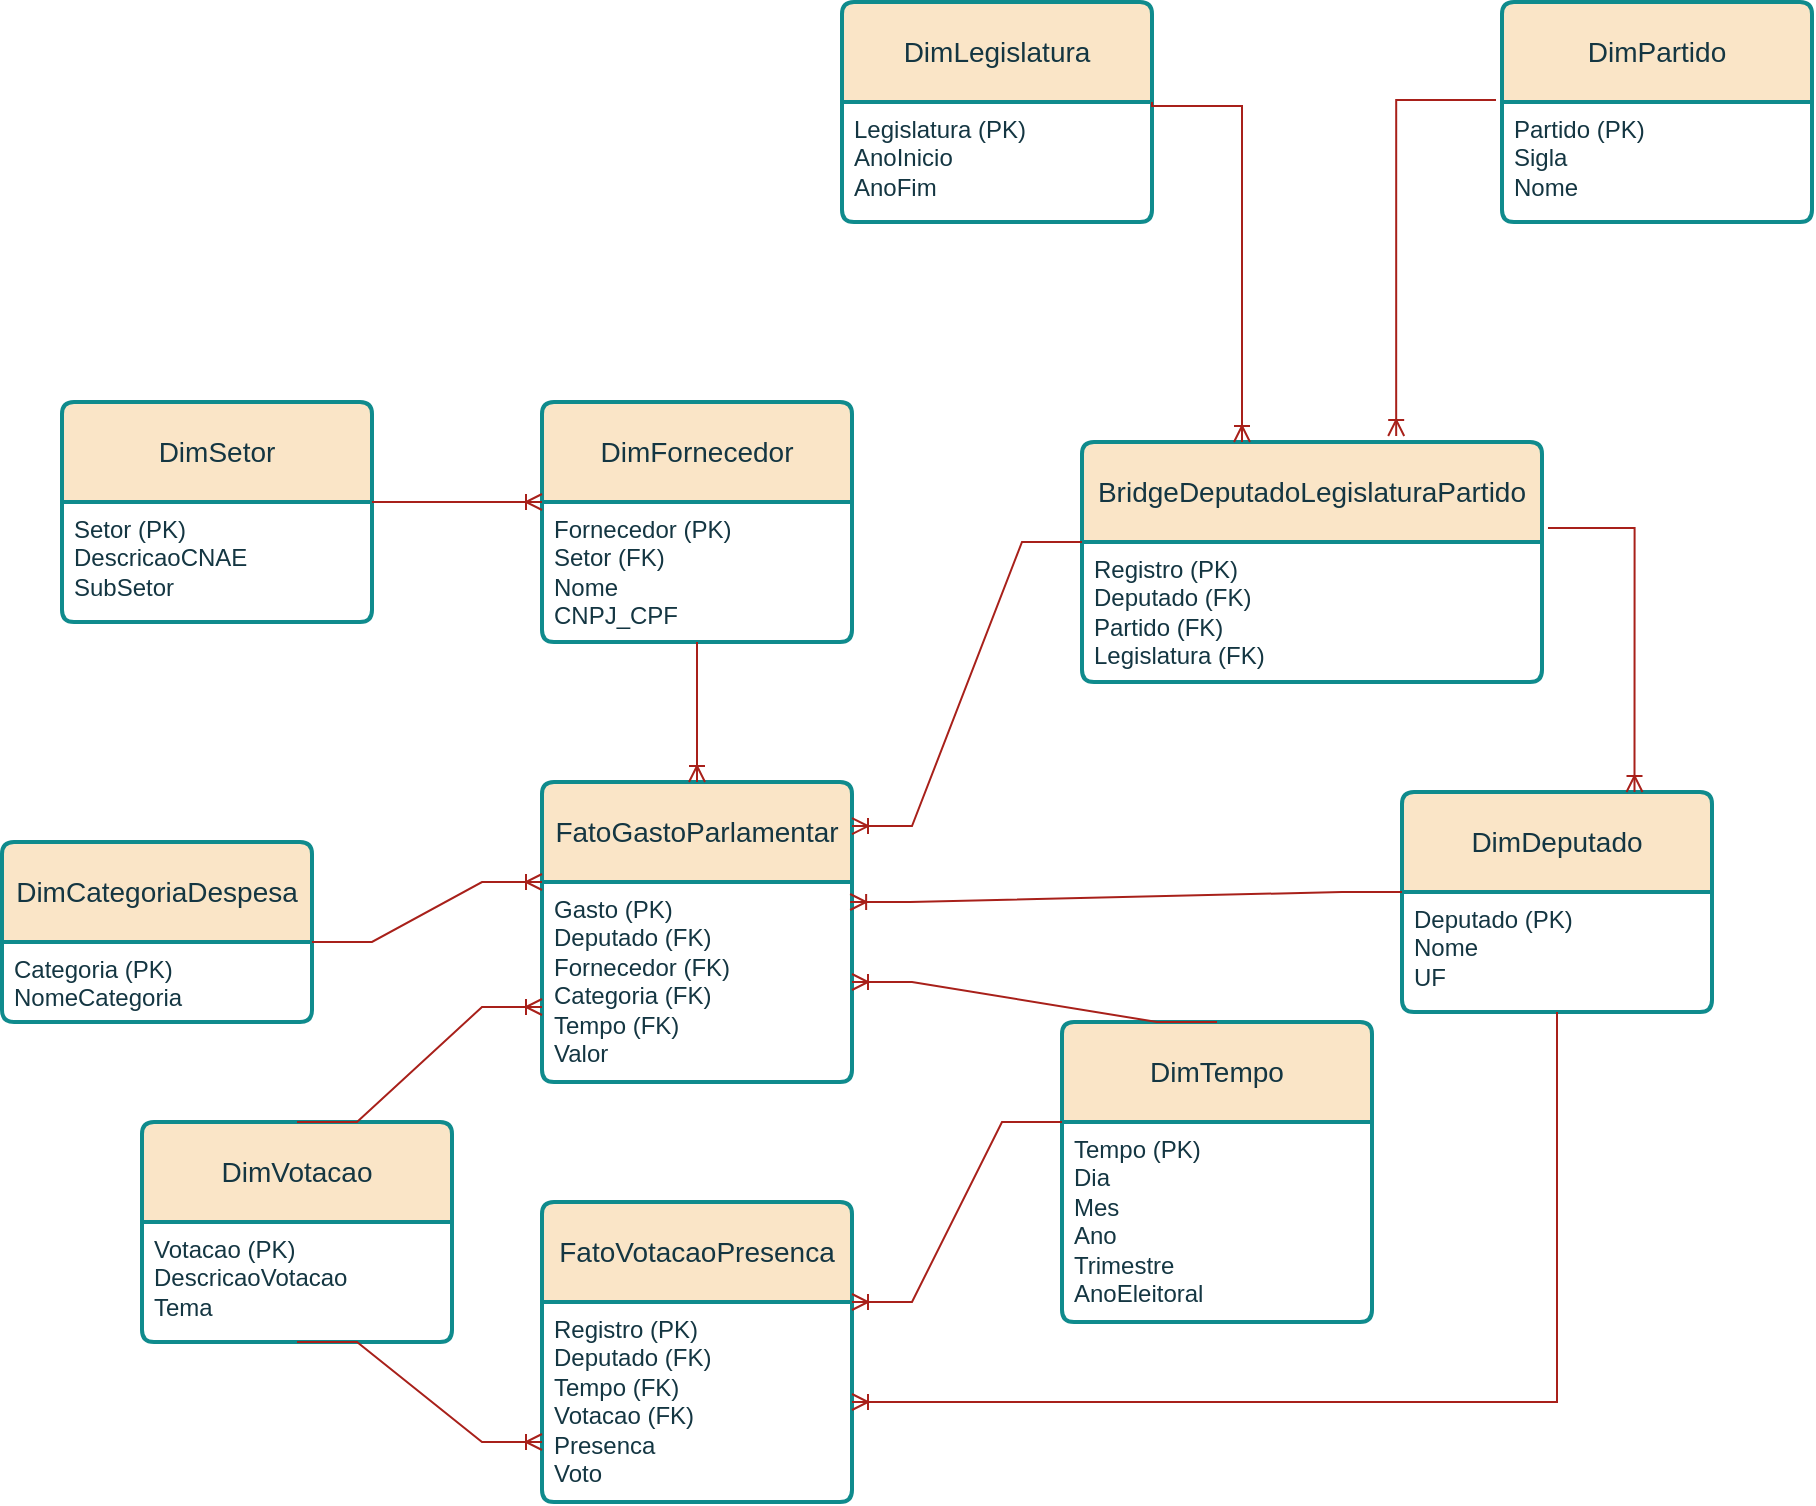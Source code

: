 <mxfile version="28.0.6">
  <diagram name="Página-1" id="j73hZuTLXUR3FBSmfRx7">
    <mxGraphModel dx="1659" dy="971" grid="1" gridSize="10" guides="1" tooltips="1" connect="1" arrows="1" fold="1" page="1" pageScale="1" pageWidth="850" pageHeight="1100" math="0" shadow="0">
      <root>
        <mxCell id="0" />
        <mxCell id="1" parent="0" />
        <mxCell id="ro1BlrJvYzHVakCWVsMG-19" value="FatoGastoParlamentar" style="swimlane;childLayout=stackLayout;horizontal=1;startSize=50;horizontalStack=0;rounded=1;fontSize=14;fontStyle=0;strokeWidth=2;resizeParent=0;resizeLast=1;shadow=0;dashed=0;align=center;arcSize=4;whiteSpace=wrap;html=1;labelBackgroundColor=none;fillColor=#FAE5C7;strokeColor=#0F8B8D;fontColor=#143642;" vertex="1" parent="1">
          <mxGeometry x="1080" y="490" width="155" height="150" as="geometry" />
        </mxCell>
        <mxCell id="ro1BlrJvYzHVakCWVsMG-20" value="Gasto (PK)&lt;div&gt;Deputado (FK)&lt;br&gt;Fornecedor (FK)&lt;/div&gt;&lt;div&gt;Categoria (FK)&lt;/div&gt;&lt;div&gt;Tempo (FK)&lt;/div&gt;&lt;div&gt;Valor&lt;/div&gt;" style="align=left;strokeColor=none;fillColor=none;spacingLeft=4;spacingRight=4;fontSize=12;verticalAlign=top;resizable=0;rotatable=0;part=1;html=1;whiteSpace=wrap;labelBackgroundColor=none;fontColor=#143642;" vertex="1" parent="ro1BlrJvYzHVakCWVsMG-19">
          <mxGeometry y="50" width="155" height="100" as="geometry" />
        </mxCell>
        <mxCell id="ro1BlrJvYzHVakCWVsMG-21" value="FatoVotacaoPresenca" style="swimlane;childLayout=stackLayout;horizontal=1;startSize=50;horizontalStack=0;rounded=1;fontSize=14;fontStyle=0;strokeWidth=2;resizeParent=0;resizeLast=1;shadow=0;dashed=0;align=center;arcSize=4;whiteSpace=wrap;html=1;labelBackgroundColor=none;fillColor=#FAE5C7;strokeColor=#0F8B8D;fontColor=#143642;" vertex="1" parent="1">
          <mxGeometry x="1080" y="700" width="155" height="150" as="geometry" />
        </mxCell>
        <mxCell id="ro1BlrJvYzHVakCWVsMG-22" value="Registro (PK)&lt;div&gt;Deputado (FK)&lt;/div&gt;&lt;div&gt;Tempo (FK)&lt;/div&gt;&lt;div&gt;Votacao (FK)&lt;/div&gt;&lt;div&gt;Presenca&lt;/div&gt;&lt;div&gt;Voto&lt;/div&gt;" style="align=left;strokeColor=none;fillColor=none;spacingLeft=4;spacingRight=4;fontSize=12;verticalAlign=top;resizable=0;rotatable=0;part=1;html=1;whiteSpace=wrap;labelBackgroundColor=none;fontColor=#143642;" vertex="1" parent="ro1BlrJvYzHVakCWVsMG-21">
          <mxGeometry y="50" width="155" height="100" as="geometry" />
        </mxCell>
        <mxCell id="ro1BlrJvYzHVakCWVsMG-23" value="BridgeDeputadoLegislaturaPartido" style="swimlane;childLayout=stackLayout;horizontal=1;startSize=50;horizontalStack=0;rounded=1;fontSize=14;fontStyle=0;strokeWidth=2;resizeParent=0;resizeLast=1;shadow=0;dashed=0;align=center;arcSize=4;whiteSpace=wrap;html=1;labelBackgroundColor=none;fillColor=#FAE5C7;strokeColor=#0F8B8D;fontColor=#143642;" vertex="1" parent="1">
          <mxGeometry x="1350" y="320" width="230" height="120" as="geometry" />
        </mxCell>
        <mxCell id="ro1BlrJvYzHVakCWVsMG-24" value="Registro (PK)&lt;div&gt;Deputado (FK)&lt;/div&gt;&lt;div&gt;Partido (FK)&lt;/div&gt;&lt;div&gt;Legislatura (FK)&lt;/div&gt;" style="align=left;strokeColor=none;fillColor=none;spacingLeft=4;spacingRight=4;fontSize=12;verticalAlign=top;resizable=0;rotatable=0;part=1;html=1;whiteSpace=wrap;labelBackgroundColor=none;fontColor=#143642;" vertex="1" parent="ro1BlrJvYzHVakCWVsMG-23">
          <mxGeometry y="50" width="230" height="70" as="geometry" />
        </mxCell>
        <mxCell id="ro1BlrJvYzHVakCWVsMG-29" value="DimTempo" style="swimlane;childLayout=stackLayout;horizontal=1;startSize=50;horizontalStack=0;rounded=1;fontSize=14;fontStyle=0;strokeWidth=2;resizeParent=0;resizeLast=1;shadow=0;dashed=0;align=center;arcSize=4;whiteSpace=wrap;html=1;labelBackgroundColor=none;fillColor=#FAE5C7;strokeColor=#0F8B8D;fontColor=#143642;" vertex="1" parent="1">
          <mxGeometry x="1340" y="610" width="155" height="150" as="geometry" />
        </mxCell>
        <mxCell id="ro1BlrJvYzHVakCWVsMG-30" value="Tempo (PK)&lt;div&gt;Dia&lt;/div&gt;&lt;div&gt;Mes&lt;/div&gt;&lt;div&gt;Ano&lt;/div&gt;&lt;div&gt;Trimestre&lt;/div&gt;&lt;div&gt;AnoEleitoral&lt;/div&gt;" style="align=left;strokeColor=none;fillColor=none;spacingLeft=4;spacingRight=4;fontSize=12;verticalAlign=top;resizable=0;rotatable=0;part=1;html=1;whiteSpace=wrap;labelBackgroundColor=none;fontColor=#143642;" vertex="1" parent="ro1BlrJvYzHVakCWVsMG-29">
          <mxGeometry y="50" width="155" height="100" as="geometry" />
        </mxCell>
        <mxCell id="ro1BlrJvYzHVakCWVsMG-31" value="DimFornecedor" style="swimlane;childLayout=stackLayout;horizontal=1;startSize=50;horizontalStack=0;rounded=1;fontSize=14;fontStyle=0;strokeWidth=2;resizeParent=0;resizeLast=1;shadow=0;dashed=0;align=center;arcSize=4;whiteSpace=wrap;html=1;labelBackgroundColor=none;fillColor=#FAE5C7;strokeColor=#0F8B8D;fontColor=#143642;" vertex="1" parent="1">
          <mxGeometry x="1080" y="300" width="155" height="120" as="geometry" />
        </mxCell>
        <mxCell id="ro1BlrJvYzHVakCWVsMG-32" value="Fornecedor (PK)&lt;div&gt;Setor (FK)&lt;br&gt;&lt;div&gt;Nome&lt;/div&gt;&lt;div&gt;CNPJ_CPF&lt;/div&gt;&lt;div&gt;&lt;br&gt;&lt;/div&gt;&lt;/div&gt;" style="align=left;strokeColor=none;fillColor=none;spacingLeft=4;spacingRight=4;fontSize=12;verticalAlign=top;resizable=0;rotatable=0;part=1;html=1;whiteSpace=wrap;labelBackgroundColor=none;fontColor=#143642;" vertex="1" parent="ro1BlrJvYzHVakCWVsMG-31">
          <mxGeometry y="50" width="155" height="70" as="geometry" />
        </mxCell>
        <mxCell id="ro1BlrJvYzHVakCWVsMG-37" value="DimSetor" style="swimlane;childLayout=stackLayout;horizontal=1;startSize=50;horizontalStack=0;rounded=1;fontSize=14;fontStyle=0;strokeWidth=2;resizeParent=0;resizeLast=1;shadow=0;dashed=0;align=center;arcSize=4;whiteSpace=wrap;html=1;labelBackgroundColor=none;fillColor=#FAE5C7;strokeColor=#0F8B8D;fontColor=#143642;" vertex="1" parent="1">
          <mxGeometry x="840" y="300" width="155" height="110" as="geometry" />
        </mxCell>
        <mxCell id="ro1BlrJvYzHVakCWVsMG-38" value="&lt;div&gt;&lt;div&gt;Setor (PK)&lt;/div&gt;&lt;/div&gt;&lt;div&gt;DescricaoCNAE&lt;/div&gt;&lt;div&gt;SubSetor&lt;/div&gt;&lt;div&gt;&lt;br&gt;&lt;/div&gt;" style="align=left;strokeColor=none;fillColor=none;spacingLeft=4;spacingRight=4;fontSize=12;verticalAlign=top;resizable=0;rotatable=0;part=1;html=1;whiteSpace=wrap;labelBackgroundColor=none;fontColor=#143642;" vertex="1" parent="ro1BlrJvYzHVakCWVsMG-37">
          <mxGeometry y="50" width="155" height="60" as="geometry" />
        </mxCell>
        <mxCell id="ro1BlrJvYzHVakCWVsMG-39" value="DimCategoriaDespesa" style="swimlane;childLayout=stackLayout;horizontal=1;startSize=50;horizontalStack=0;rounded=1;fontSize=14;fontStyle=0;strokeWidth=2;resizeParent=0;resizeLast=1;shadow=0;dashed=0;align=center;arcSize=4;whiteSpace=wrap;html=1;labelBackgroundColor=none;fillColor=#FAE5C7;strokeColor=#0F8B8D;fontColor=#143642;" vertex="1" parent="1">
          <mxGeometry x="810" y="520" width="155" height="90" as="geometry" />
        </mxCell>
        <mxCell id="ro1BlrJvYzHVakCWVsMG-40" value="&lt;div&gt;&lt;div&gt;Categoria (PK)&lt;/div&gt;&lt;/div&gt;&lt;div&gt;NomeCategoria&lt;/div&gt;" style="align=left;strokeColor=none;fillColor=none;spacingLeft=4;spacingRight=4;fontSize=12;verticalAlign=top;resizable=0;rotatable=0;part=1;html=1;whiteSpace=wrap;labelBackgroundColor=none;fontColor=#143642;" vertex="1" parent="ro1BlrJvYzHVakCWVsMG-39">
          <mxGeometry y="50" width="155" height="40" as="geometry" />
        </mxCell>
        <mxCell id="ro1BlrJvYzHVakCWVsMG-41" value="DimDeputado" style="swimlane;childLayout=stackLayout;horizontal=1;startSize=50;horizontalStack=0;rounded=1;fontSize=14;fontStyle=0;strokeWidth=2;resizeParent=0;resizeLast=1;shadow=0;dashed=0;align=center;arcSize=4;whiteSpace=wrap;html=1;labelBackgroundColor=none;fillColor=#FAE5C7;strokeColor=#0F8B8D;fontColor=#143642;" vertex="1" parent="1">
          <mxGeometry x="1510" y="495" width="155" height="110" as="geometry" />
        </mxCell>
        <mxCell id="ro1BlrJvYzHVakCWVsMG-42" value="Deputado (PK)&lt;div&gt;Nome&lt;/div&gt;&lt;div&gt;UF&lt;/div&gt;" style="align=left;strokeColor=none;fillColor=none;spacingLeft=4;spacingRight=4;fontSize=12;verticalAlign=top;resizable=0;rotatable=0;part=1;html=1;whiteSpace=wrap;labelBackgroundColor=none;fontColor=#143642;" vertex="1" parent="ro1BlrJvYzHVakCWVsMG-41">
          <mxGeometry y="50" width="155" height="60" as="geometry" />
        </mxCell>
        <mxCell id="ro1BlrJvYzHVakCWVsMG-43" value="DimPartido" style="swimlane;childLayout=stackLayout;horizontal=1;startSize=50;horizontalStack=0;rounded=1;fontSize=14;fontStyle=0;strokeWidth=2;resizeParent=0;resizeLast=1;shadow=0;dashed=0;align=center;arcSize=4;whiteSpace=wrap;html=1;labelBackgroundColor=none;fillColor=#FAE5C7;strokeColor=#0F8B8D;fontColor=#143642;" vertex="1" parent="1">
          <mxGeometry x="1560" y="100" width="155" height="110" as="geometry" />
        </mxCell>
        <mxCell id="ro1BlrJvYzHVakCWVsMG-44" value="Partido (PK)&lt;div&gt;Sigla&lt;/div&gt;&lt;div&gt;Nome&lt;/div&gt;" style="align=left;strokeColor=none;fillColor=none;spacingLeft=4;spacingRight=4;fontSize=12;verticalAlign=top;resizable=0;rotatable=0;part=1;html=1;whiteSpace=wrap;labelBackgroundColor=none;fontColor=#143642;" vertex="1" parent="ro1BlrJvYzHVakCWVsMG-43">
          <mxGeometry y="50" width="155" height="60" as="geometry" />
        </mxCell>
        <mxCell id="ro1BlrJvYzHVakCWVsMG-46" value="DimLegislatura" style="swimlane;childLayout=stackLayout;horizontal=1;startSize=50;horizontalStack=0;rounded=1;fontSize=14;fontStyle=0;strokeWidth=2;resizeParent=0;resizeLast=1;shadow=0;dashed=0;align=center;arcSize=4;whiteSpace=wrap;html=1;labelBackgroundColor=none;fillColor=#FAE5C7;strokeColor=#0F8B8D;fontColor=#143642;" vertex="1" parent="1">
          <mxGeometry x="1230" y="100" width="155" height="110" as="geometry" />
        </mxCell>
        <mxCell id="ro1BlrJvYzHVakCWVsMG-47" value="Legislatura (PK)&lt;div&gt;AnoInicio&lt;/div&gt;&lt;div&gt;AnoFim&lt;/div&gt;" style="align=left;strokeColor=none;fillColor=none;spacingLeft=4;spacingRight=4;fontSize=12;verticalAlign=top;resizable=0;rotatable=0;part=1;html=1;whiteSpace=wrap;labelBackgroundColor=none;fontColor=#143642;" vertex="1" parent="ro1BlrJvYzHVakCWVsMG-46">
          <mxGeometry y="50" width="155" height="60" as="geometry" />
        </mxCell>
        <mxCell id="ro1BlrJvYzHVakCWVsMG-48" value="DimVotacao" style="swimlane;childLayout=stackLayout;horizontal=1;startSize=50;horizontalStack=0;rounded=1;fontSize=14;fontStyle=0;strokeWidth=2;resizeParent=0;resizeLast=1;shadow=0;dashed=0;align=center;arcSize=4;whiteSpace=wrap;html=1;labelBackgroundColor=none;fillColor=#FAE5C7;strokeColor=#0F8B8D;fontColor=#143642;" vertex="1" parent="1">
          <mxGeometry x="880" y="660" width="155" height="110" as="geometry" />
        </mxCell>
        <mxCell id="ro1BlrJvYzHVakCWVsMG-49" value="Votacao (PK)&lt;div&gt;DescricaoVotacao&lt;/div&gt;&lt;div&gt;Tema&lt;/div&gt;" style="align=left;strokeColor=none;fillColor=none;spacingLeft=4;spacingRight=4;fontSize=12;verticalAlign=top;resizable=0;rotatable=0;part=1;html=1;whiteSpace=wrap;labelBackgroundColor=none;fontColor=#143642;" vertex="1" parent="ro1BlrJvYzHVakCWVsMG-48">
          <mxGeometry y="50" width="155" height="60" as="geometry" />
        </mxCell>
        <mxCell id="ro1BlrJvYzHVakCWVsMG-52" value="" style="edgeStyle=entityRelationEdgeStyle;fontSize=12;html=1;endArrow=ERoneToMany;rounded=0;exitX=0;exitY=0;exitDx=0;exitDy=0;entryX=0.994;entryY=0.1;entryDx=0;entryDy=0;labelBackgroundColor=none;strokeColor=#A8201A;fontColor=default;entryPerimeter=0;" edge="1" parent="1" source="ro1BlrJvYzHVakCWVsMG-42" target="ro1BlrJvYzHVakCWVsMG-20">
          <mxGeometry width="100" height="100" relative="1" as="geometry">
            <mxPoint x="1320" y="470" as="sourcePoint" />
            <mxPoint x="1420" y="370" as="targetPoint" />
          </mxGeometry>
        </mxCell>
        <mxCell id="ro1BlrJvYzHVakCWVsMG-53" value="" style="fontSize=12;html=1;endArrow=ERoneToMany;rounded=0;horizontal=1;labelPosition=center;verticalLabelPosition=middle;align=center;verticalAlign=middle;entryX=0.5;entryY=0;entryDx=0;entryDy=0;exitX=0.5;exitY=1;exitDx=0;exitDy=0;labelBackgroundColor=none;strokeColor=#A8201A;fontColor=default;" edge="1" parent="1" source="ro1BlrJvYzHVakCWVsMG-32" target="ro1BlrJvYzHVakCWVsMG-19">
          <mxGeometry width="100" height="100" relative="1" as="geometry">
            <mxPoint x="1380" y="270" as="sourcePoint" />
            <mxPoint x="1380" y="440" as="targetPoint" />
            <Array as="points" />
          </mxGeometry>
        </mxCell>
        <mxCell id="ro1BlrJvYzHVakCWVsMG-59" value="" style="edgeStyle=entityRelationEdgeStyle;fontSize=12;html=1;endArrow=ERoneToMany;rounded=0;entryX=0;entryY=0;entryDx=0;entryDy=0;exitX=1;exitY=0;exitDx=0;exitDy=0;labelBackgroundColor=none;strokeColor=#A8201A;fontColor=default;" edge="1" parent="1" source="ro1BlrJvYzHVakCWVsMG-40" target="ro1BlrJvYzHVakCWVsMG-20">
          <mxGeometry width="100" height="100" relative="1" as="geometry">
            <mxPoint x="877.5" y="455" as="sourcePoint" />
            <mxPoint x="1050" y="455" as="targetPoint" />
            <Array as="points">
              <mxPoint x="970" y="390" />
              <mxPoint x="960" y="480" />
              <mxPoint x="950" y="500" />
            </Array>
          </mxGeometry>
        </mxCell>
        <mxCell id="ro1BlrJvYzHVakCWVsMG-63" value="" style="edgeStyle=entityRelationEdgeStyle;fontSize=12;html=1;endArrow=ERoneToMany;rounded=0;entryX=1;entryY=0.147;entryDx=0;entryDy=0;exitX=0;exitY=0;exitDx=0;exitDy=0;entryPerimeter=0;labelBackgroundColor=none;strokeColor=#A8201A;fontColor=default;" edge="1" parent="1" source="ro1BlrJvYzHVakCWVsMG-24" target="ro1BlrJvYzHVakCWVsMG-19">
          <mxGeometry width="100" height="100" relative="1" as="geometry">
            <mxPoint x="1020" y="730" as="sourcePoint" />
            <mxPoint x="1086.96" y="600" as="targetPoint" />
            <Array as="points">
              <mxPoint x="1040" y="789" />
              <mxPoint x="896.96" y="635" />
              <mxPoint x="1026.96" y="675" />
              <mxPoint x="906.96" y="605" />
              <mxPoint x="946.96" y="625" />
              <mxPoint x="1526.96" y="615" />
            </Array>
          </mxGeometry>
        </mxCell>
        <mxCell id="ro1BlrJvYzHVakCWVsMG-67" value="" style="edgeStyle=entityRelationEdgeStyle;fontSize=12;html=1;endArrow=ERoneToMany;rounded=0;entryX=0;entryY=0.75;entryDx=0;entryDy=0;labelBackgroundColor=none;strokeColor=#A8201A;fontColor=default;exitX=0.5;exitY=0;exitDx=0;exitDy=0;" edge="1" parent="1" source="ro1BlrJvYzHVakCWVsMG-48" target="ro1BlrJvYzHVakCWVsMG-19">
          <mxGeometry width="100" height="100" relative="1" as="geometry">
            <mxPoint x="898" y="700" as="sourcePoint" />
            <mxPoint x="1050" y="930" as="targetPoint" />
            <Array as="points">
              <mxPoint x="898" y="670" />
              <mxPoint x="890" y="620" />
            </Array>
          </mxGeometry>
        </mxCell>
        <mxCell id="ro1BlrJvYzHVakCWVsMG-69" value="" style="edgeStyle=entityRelationEdgeStyle;fontSize=12;html=1;endArrow=none;rounded=0;labelBackgroundColor=none;strokeColor=#A8201A;fontColor=default;startArrow=ERoneToMany;startFill=0;endFill=0;entryX=0.5;entryY=0;entryDx=0;entryDy=0;exitX=1;exitY=0.5;exitDx=0;exitDy=0;" edge="1" parent="1" source="ro1BlrJvYzHVakCWVsMG-20" target="ro1BlrJvYzHVakCWVsMG-29">
          <mxGeometry width="100" height="100" relative="1" as="geometry">
            <mxPoint x="1240" y="580" as="sourcePoint" />
            <mxPoint x="1520" y="620" as="targetPoint" />
          </mxGeometry>
        </mxCell>
        <mxCell id="ro1BlrJvYzHVakCWVsMG-70" value="" style="edgeStyle=entityRelationEdgeStyle;fontSize=12;html=1;endArrow=ERoneToMany;rounded=0;strokeColor=#A8201A;fontColor=#143642;fillColor=#FAE5C7;exitX=0.5;exitY=1;exitDx=0;exitDy=0;" edge="1" parent="1" source="ro1BlrJvYzHVakCWVsMG-49">
          <mxGeometry width="100" height="100" relative="1" as="geometry">
            <mxPoint x="980" y="920" as="sourcePoint" />
            <mxPoint x="1080" y="820" as="targetPoint" />
          </mxGeometry>
        </mxCell>
        <mxCell id="ro1BlrJvYzHVakCWVsMG-71" value="" style="edgeStyle=entityRelationEdgeStyle;fontSize=12;html=1;endArrow=none;rounded=0;strokeColor=#A8201A;fontColor=#143642;fillColor=#FAE5C7;startArrow=ERoneToMany;startFill=0;endFill=0;exitX=1;exitY=0;exitDx=0;exitDy=0;entryX=0;entryY=0;entryDx=0;entryDy=0;" edge="1" parent="1" source="ro1BlrJvYzHVakCWVsMG-22" target="ro1BlrJvYzHVakCWVsMG-30">
          <mxGeometry width="100" height="100" relative="1" as="geometry">
            <mxPoint x="1250" y="960" as="sourcePoint" />
            <mxPoint x="1350" y="860" as="targetPoint" />
          </mxGeometry>
        </mxCell>
        <mxCell id="ro1BlrJvYzHVakCWVsMG-72" value="" style="edgeStyle=orthogonalEdgeStyle;fontSize=12;html=1;endArrow=none;rounded=0;strokeColor=#A8201A;fontColor=#143642;fillColor=#FAE5C7;startArrow=ERoneToMany;startFill=0;endFill=0;exitX=1;exitY=0.5;exitDx=0;exitDy=0;entryX=0.5;entryY=1;entryDx=0;entryDy=0;jumpStyle=none;jumpSize=6;" edge="1" parent="1" source="ro1BlrJvYzHVakCWVsMG-22" target="ro1BlrJvYzHVakCWVsMG-42">
          <mxGeometry width="100" height="100" relative="1" as="geometry">
            <mxPoint x="1280" y="839.5" as="sourcePoint" />
            <mxPoint x="1607.5" y="654.5" as="targetPoint" />
          </mxGeometry>
        </mxCell>
        <mxCell id="ro1BlrJvYzHVakCWVsMG-73" value="" style="edgeStyle=orthogonalEdgeStyle;fontSize=12;html=1;endArrow=ERoneToMany;rounded=0;strokeColor=#A8201A;fontColor=#143642;fillColor=#FAE5C7;exitX=1.013;exitY=0.358;exitDx=0;exitDy=0;exitPerimeter=0;entryX=0.75;entryY=0;entryDx=0;entryDy=0;" edge="1" parent="1" source="ro1BlrJvYzHVakCWVsMG-23" target="ro1BlrJvYzHVakCWVsMG-41">
          <mxGeometry width="100" height="100" relative="1" as="geometry">
            <mxPoint x="1690" y="440" as="sourcePoint" />
            <mxPoint x="1690" y="450" as="targetPoint" />
            <Array as="points">
              <mxPoint x="1626" y="363" />
            </Array>
          </mxGeometry>
        </mxCell>
        <mxCell id="ro1BlrJvYzHVakCWVsMG-74" value="" style="edgeStyle=orthogonalEdgeStyle;fontSize=12;html=1;endArrow=none;rounded=0;strokeColor=#A8201A;fontColor=#143642;fillColor=#FAE5C7;exitX=0.683;exitY=-0.025;exitDx=0;exitDy=0;exitPerimeter=0;startArrow=ERoneToMany;startFill=0;endFill=0;" edge="1" parent="1" source="ro1BlrJvYzHVakCWVsMG-23">
          <mxGeometry width="100" height="100" relative="1" as="geometry">
            <mxPoint x="1510" y="260" as="sourcePoint" />
            <mxPoint x="1557" y="149" as="targetPoint" />
            <Array as="points">
              <mxPoint x="1507" y="149" />
            </Array>
          </mxGeometry>
        </mxCell>
        <mxCell id="ro1BlrJvYzHVakCWVsMG-75" value="" style="edgeStyle=orthogonalEdgeStyle;fontSize=12;html=1;endArrow=none;rounded=0;strokeColor=#A8201A;fontColor=#143642;fillColor=#FAE5C7;exitX=0.683;exitY=-0.025;exitDx=0;exitDy=0;exitPerimeter=0;startArrow=ERoneToMany;startFill=0;endFill=0;entryX=1;entryY=0;entryDx=0;entryDy=0;" edge="1" parent="1" target="ro1BlrJvYzHVakCWVsMG-47">
          <mxGeometry width="100" height="100" relative="1" as="geometry">
            <mxPoint x="1430" y="320" as="sourcePoint" />
            <mxPoint x="1480" y="152" as="targetPoint" />
            <Array as="points">
              <mxPoint x="1430" y="152" />
              <mxPoint x="1385" y="152" />
            </Array>
          </mxGeometry>
        </mxCell>
        <mxCell id="ro1BlrJvYzHVakCWVsMG-76" value="" style="fontSize=12;html=1;endArrow=ERoneToMany;rounded=0;entryX=0;entryY=0;entryDx=0;entryDy=0;exitX=1;exitY=0;exitDx=0;exitDy=0;labelBackgroundColor=none;strokeColor=#A8201A;fontColor=default;" edge="1" parent="1" source="ro1BlrJvYzHVakCWVsMG-38" target="ro1BlrJvYzHVakCWVsMG-32">
          <mxGeometry width="100" height="100" relative="1" as="geometry">
            <mxPoint x="1055" y="230" as="sourcePoint" />
            <mxPoint x="1170" y="200" as="targetPoint" />
          </mxGeometry>
        </mxCell>
      </root>
    </mxGraphModel>
  </diagram>
</mxfile>
